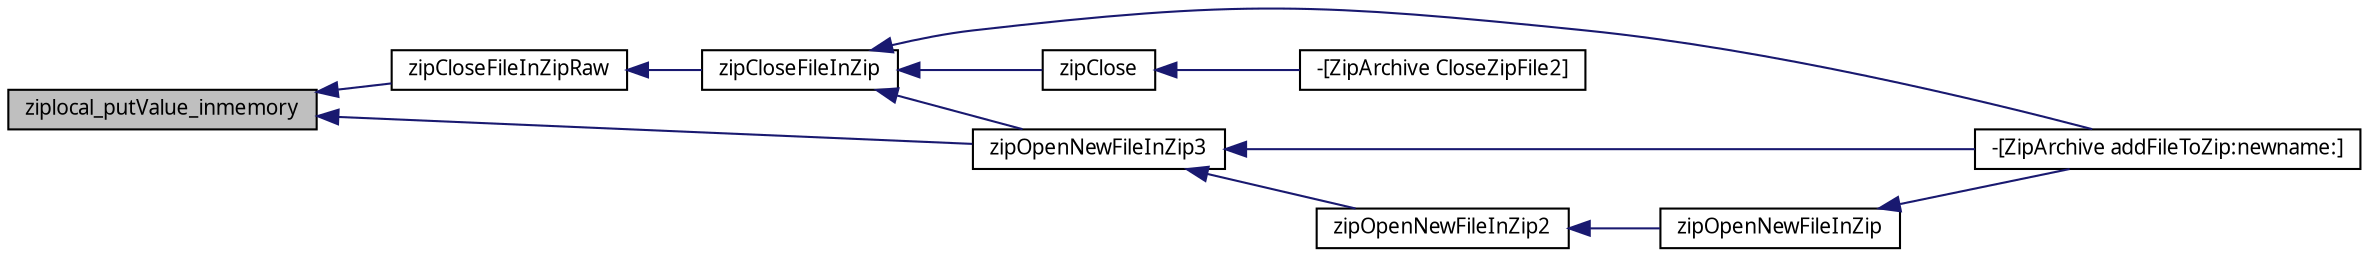 digraph G
{
  edge [fontname="FreeSans.ttf",fontsize="10",labelfontname="FreeSans.ttf",labelfontsize="10"];
  node [fontname="FreeSans.ttf",fontsize="10",shape=record];
  rankdir=LR;
  Node1 [label="ziplocal_putValue_inmemory",height=0.2,width=0.4,color="black", fillcolor="grey75", style="filled" fontcolor="black"];
  Node1 -> Node2 [dir=back,color="midnightblue",fontsize="10",style="solid",fontname="FreeSans.ttf"];
  Node2 [label="zipCloseFileInZipRaw",height=0.2,width=0.4,color="black", fillcolor="white", style="filled",URL="$zip_8c.html#a43fe6f36cef62c7f34c0fdb4c8288b87"];
  Node2 -> Node3 [dir=back,color="midnightblue",fontsize="10",style="solid",fontname="FreeSans.ttf"];
  Node3 [label="zipCloseFileInZip",height=0.2,width=0.4,color="black", fillcolor="white", style="filled",URL="$zip_8c.html#ae470f753aef4cffe4f77a5ec2bcfbde1"];
  Node3 -> Node4 [dir=back,color="midnightblue",fontsize="10",style="solid",fontname="FreeSans.ttf"];
  Node4 [label="-[ZipArchive addFileToZip:newname:]",height=0.2,width=0.4,color="black", fillcolor="white", style="filled",URL="$interface_zip_archive.html#a170c8ef05dd74baa486e1e5569f56f21"];
  Node3 -> Node5 [dir=back,color="midnightblue",fontsize="10",style="solid",fontname="FreeSans.ttf"];
  Node5 [label="zipClose",height=0.2,width=0.4,color="black", fillcolor="white", style="filled",URL="$zip_8c.html#a4fda7a41fa2f57d105ffc7d1cbcf53cc"];
  Node5 -> Node6 [dir=back,color="midnightblue",fontsize="10",style="solid",fontname="FreeSans.ttf"];
  Node6 [label="-[ZipArchive CloseZipFile2]",height=0.2,width=0.4,color="black", fillcolor="white", style="filled",URL="$interface_zip_archive.html#a94f65b610c1e6b225c1df35adfa7a47b"];
  Node3 -> Node7 [dir=back,color="midnightblue",fontsize="10",style="solid",fontname="FreeSans.ttf"];
  Node7 [label="zipOpenNewFileInZip3",height=0.2,width=0.4,color="black", fillcolor="white", style="filled",URL="$zip_8c.html#a6b17cc2fa173054a156218befe2b31f5"];
  Node7 -> Node4 [dir=back,color="midnightblue",fontsize="10",style="solid",fontname="FreeSans.ttf"];
  Node7 -> Node8 [dir=back,color="midnightblue",fontsize="10",style="solid",fontname="FreeSans.ttf"];
  Node8 [label="zipOpenNewFileInZip2",height=0.2,width=0.4,color="black", fillcolor="white", style="filled",URL="$zip_8c.html#ae3c822f7ddf7c351e7a6c633ed1590d4"];
  Node8 -> Node9 [dir=back,color="midnightblue",fontsize="10",style="solid",fontname="FreeSans.ttf"];
  Node9 [label="zipOpenNewFileInZip",height=0.2,width=0.4,color="black", fillcolor="white", style="filled",URL="$zip_8c.html#a14cf664b19f00f41f6865a7c3173e973"];
  Node9 -> Node4 [dir=back,color="midnightblue",fontsize="10",style="solid",fontname="FreeSans.ttf"];
  Node1 -> Node7 [dir=back,color="midnightblue",fontsize="10",style="solid",fontname="FreeSans.ttf"];
}
